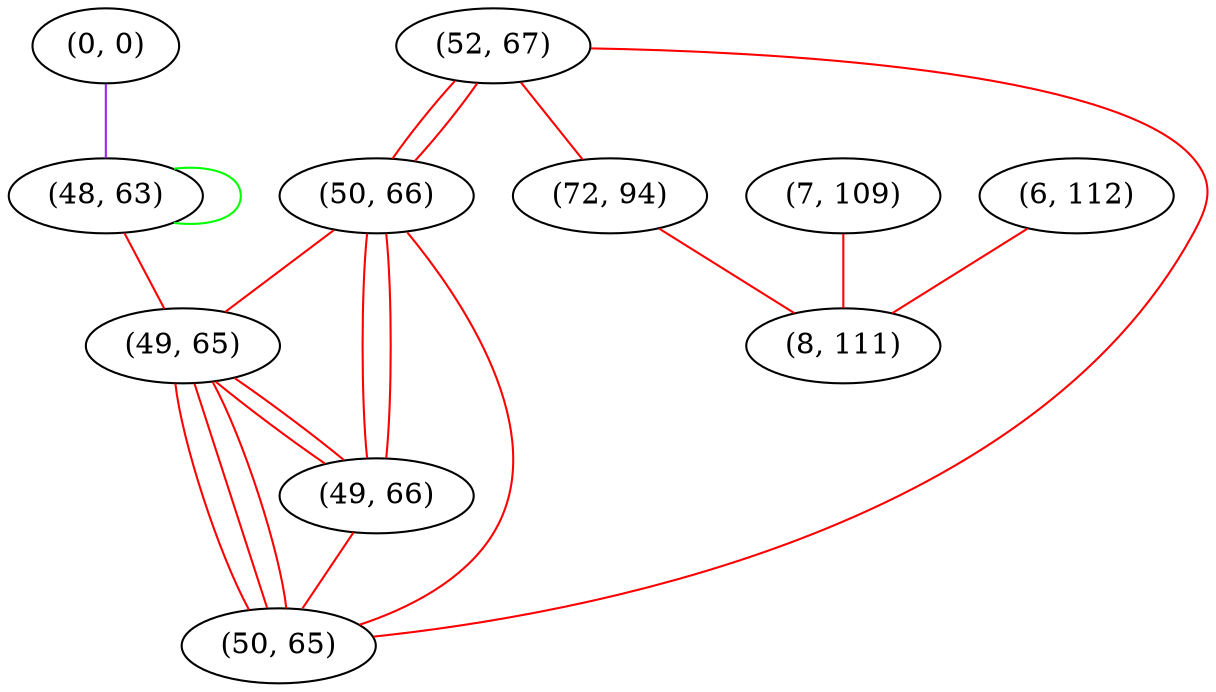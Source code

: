 graph "" {
"(0, 0)";
"(48, 63)";
"(52, 67)";
"(50, 66)";
"(7, 109)";
"(49, 65)";
"(49, 66)";
"(72, 94)";
"(50, 65)";
"(6, 112)";
"(8, 111)";
"(0, 0)" -- "(48, 63)"  [color=purple, key=0, weight=4];
"(48, 63)" -- "(49, 65)"  [color=red, key=0, weight=1];
"(48, 63)" -- "(48, 63)"  [color=green, key=0, weight=2];
"(52, 67)" -- "(72, 94)"  [color=red, key=0, weight=1];
"(52, 67)" -- "(50, 65)"  [color=red, key=0, weight=1];
"(52, 67)" -- "(50, 66)"  [color=red, key=0, weight=1];
"(52, 67)" -- "(50, 66)"  [color=red, key=1, weight=1];
"(50, 66)" -- "(49, 66)"  [color=red, key=0, weight=1];
"(50, 66)" -- "(49, 66)"  [color=red, key=1, weight=1];
"(50, 66)" -- "(50, 65)"  [color=red, key=0, weight=1];
"(50, 66)" -- "(49, 65)"  [color=red, key=0, weight=1];
"(7, 109)" -- "(8, 111)"  [color=red, key=0, weight=1];
"(49, 65)" -- "(49, 66)"  [color=red, key=0, weight=1];
"(49, 65)" -- "(49, 66)"  [color=red, key=1, weight=1];
"(49, 65)" -- "(50, 65)"  [color=red, key=0, weight=1];
"(49, 65)" -- "(50, 65)"  [color=red, key=1, weight=1];
"(49, 65)" -- "(50, 65)"  [color=red, key=2, weight=1];
"(49, 66)" -- "(50, 65)"  [color=red, key=0, weight=1];
"(72, 94)" -- "(8, 111)"  [color=red, key=0, weight=1];
"(6, 112)" -- "(8, 111)"  [color=red, key=0, weight=1];
}
